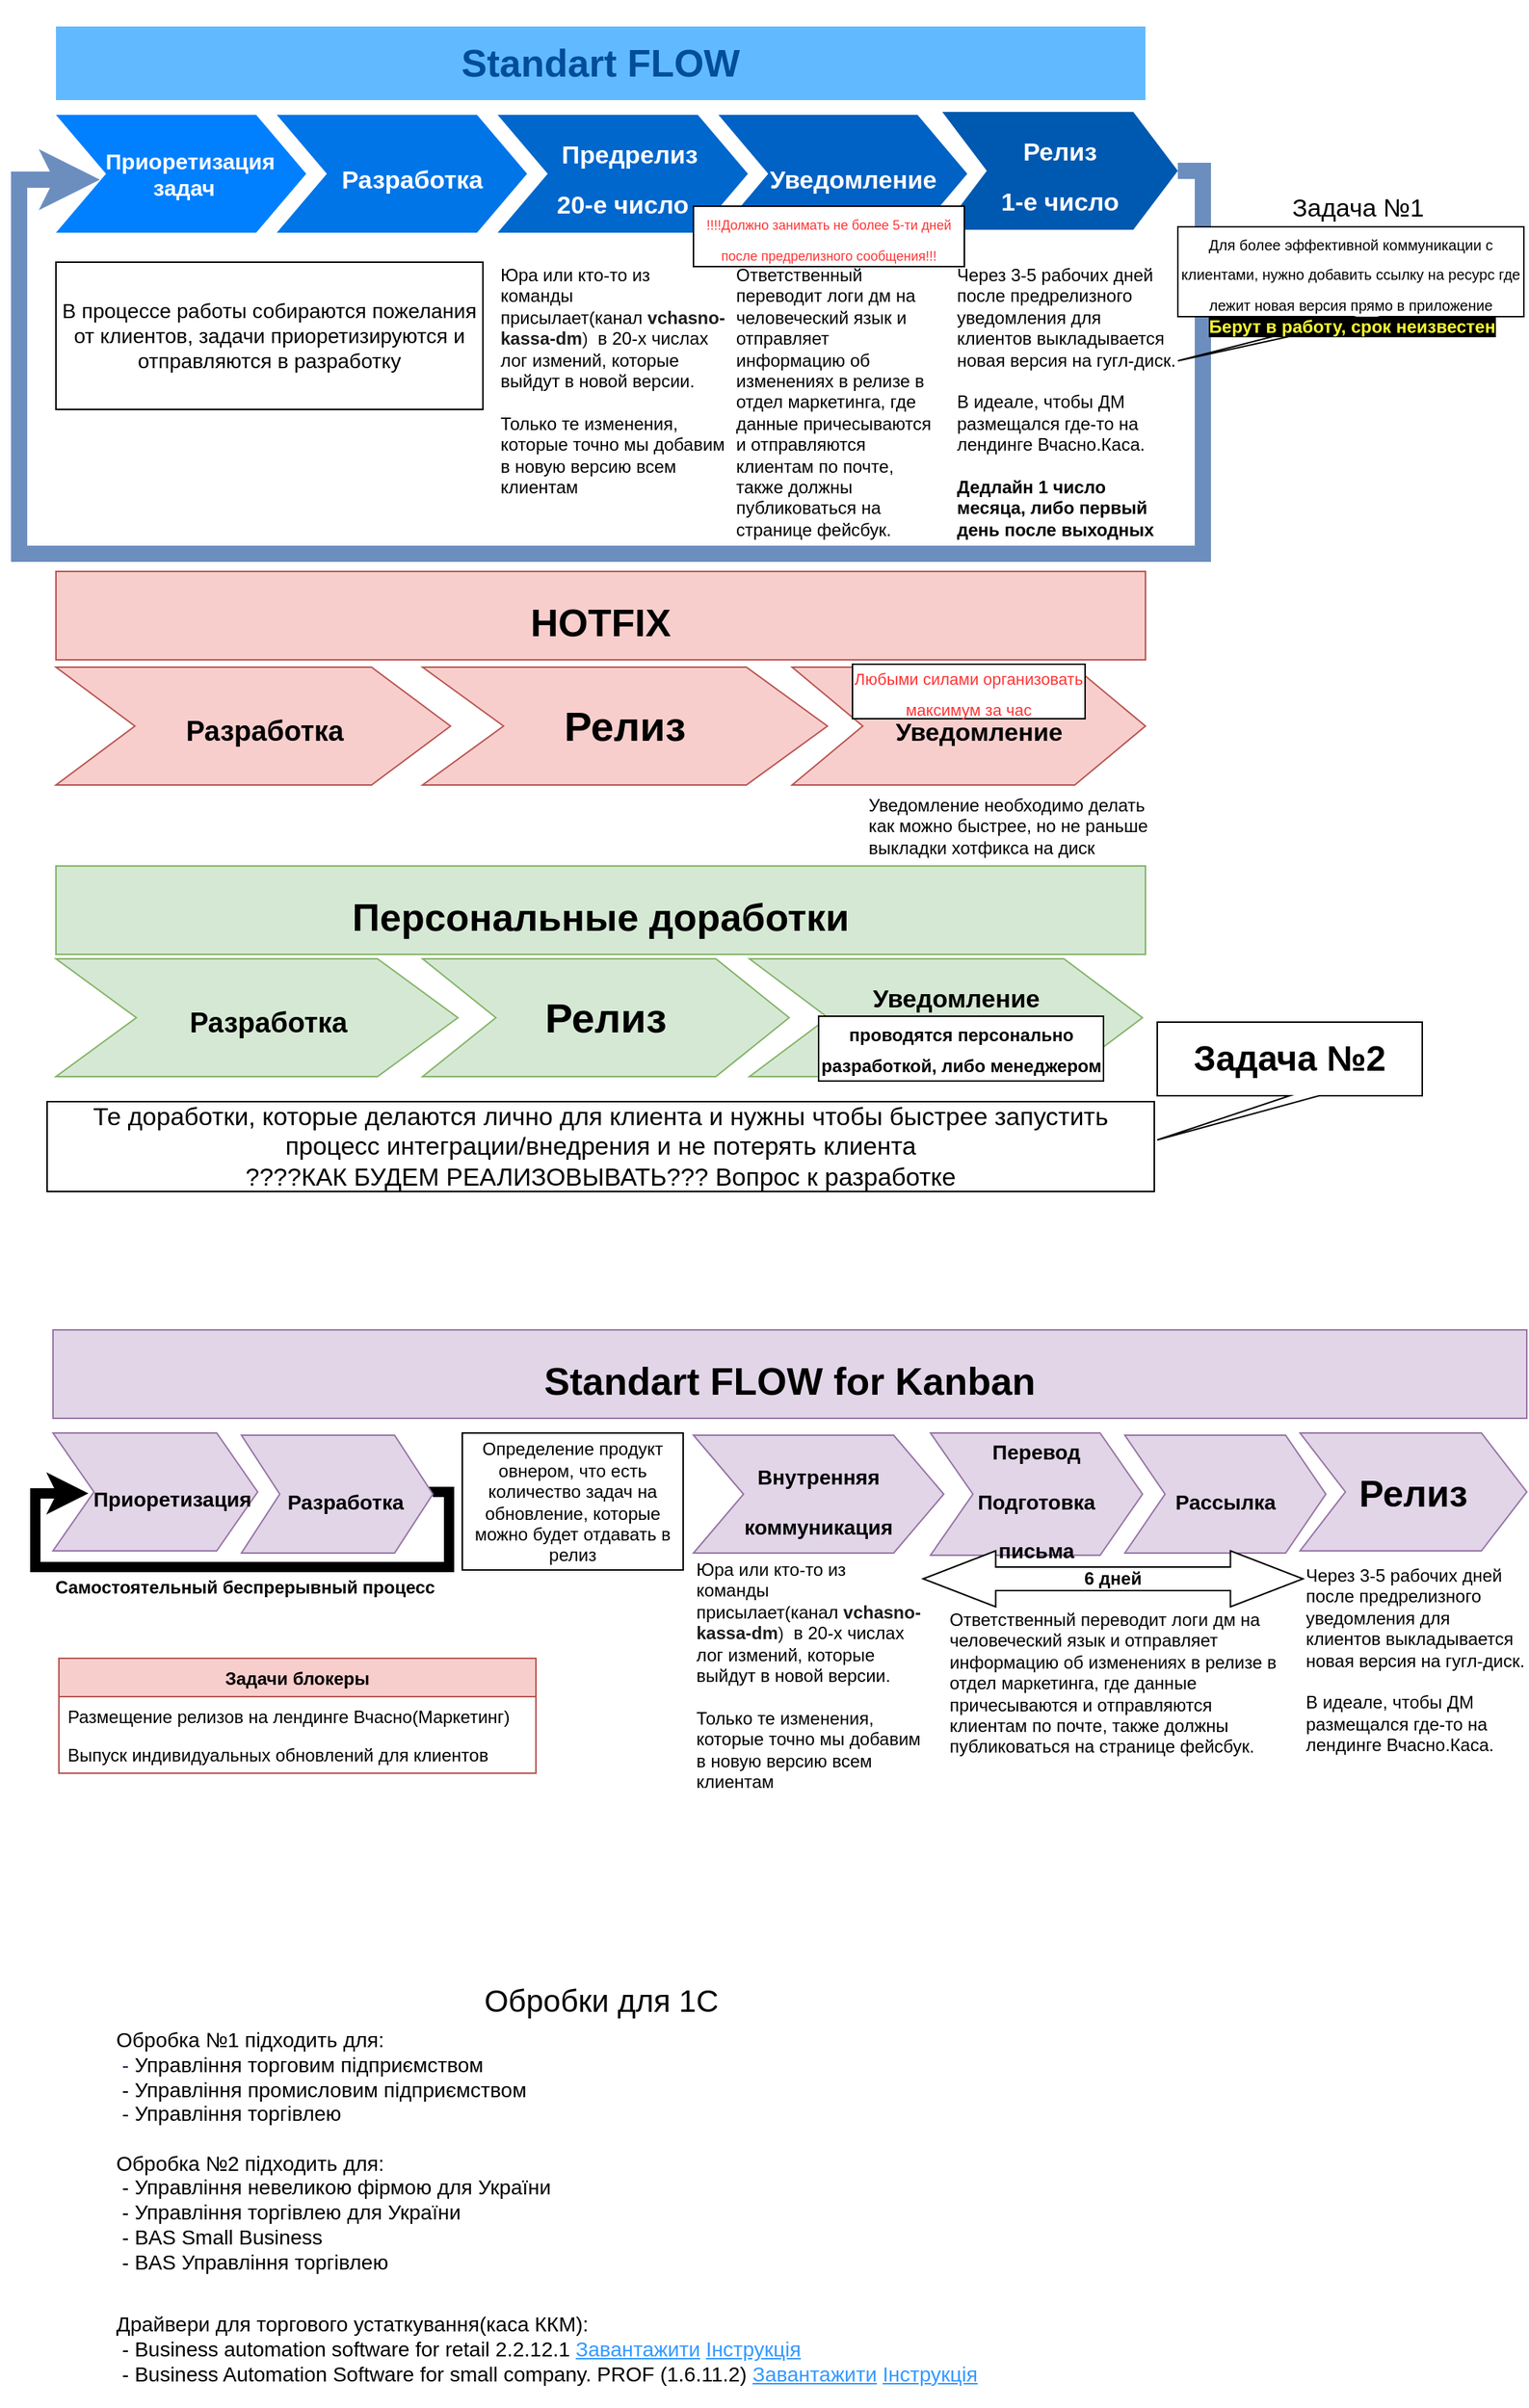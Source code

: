 <mxfile version="14.8.6" type="github">
  <diagram name="Page-1" id="d9b1e647-80fa-b4a2-5024-87a742678bcc">
    <mxGraphModel dx="1474" dy="703" grid="0" gridSize="10" guides="1" tooltips="1" connect="1" arrows="1" fold="1" page="1" pageScale="1" pageWidth="1100" pageHeight="850" background="none" math="0" shadow="0">
      <root>
        <mxCell id="0" />
        <mxCell id="1" parent="0" />
        <mxCell id="57fe6abec08f04cb-1" value="&lt;div style=&quot;font-size: 14px&quot;&gt;&lt;span style=&quot;font-size: 15px&quot;&gt;&lt;b&gt;&amp;nbsp; &amp;nbsp;Приоретизация&lt;br&gt;&amp;nbsp;задач&lt;/b&gt;&lt;/span&gt;&lt;/div&gt;" style="shape=step;whiteSpace=wrap;html=1;fontSize=14;fillColor=#0080FF;fontColor=#FFFFFF;strokeColor=none;align=center;verticalAlign=middle;" parent="1" vertex="1">
          <mxGeometry x="172" y="78" width="170" height="80" as="geometry" />
        </mxCell>
        <mxCell id="57fe6abec08f04cb-2" value="&lt;font size=&quot;1&quot;&gt;&lt;b style=&quot;font-size: 17px&quot;&gt;&amp;nbsp; &amp;nbsp;Разработка&lt;/b&gt;&lt;/font&gt;" style="shape=step;whiteSpace=wrap;html=1;fontSize=28;fillColor=#0075E8;fontColor=#FFFFFF;strokeColor=none;" parent="1" vertex="1">
          <mxGeometry x="322" y="78" width="170" height="80" as="geometry" />
        </mxCell>
        <mxCell id="57fe6abec08f04cb-3" value="&lt;font style=&quot;font-size: 17px&quot;&gt;&lt;b&gt;&amp;nbsp; Предрелиз&lt;br&gt;20-е число&lt;br&gt;&lt;/b&gt;&lt;/font&gt;" style="shape=step;whiteSpace=wrap;html=1;fontSize=28;fillColor=#0067CC;fontColor=#FFFFFF;strokeColor=none;" parent="1" vertex="1">
          <mxGeometry x="472" y="78" width="170" height="80" as="geometry" />
        </mxCell>
        <mxCell id="57fe6abec08f04cb-4" value="&lt;b&gt;&lt;font style=&quot;font-size: 17px&quot;&gt;&amp;nbsp; &amp;nbsp;Уведомление&lt;br&gt;&lt;/font&gt;&lt;/b&gt;" style="shape=step;whiteSpace=wrap;html=1;fontSize=28;fillColor=#0062C4;fontColor=#FFFFFF;strokeColor=none;spacing=0;" parent="1" vertex="1">
          <mxGeometry x="622" y="78" width="169" height="80" as="geometry" />
        </mxCell>
        <mxCell id="HPh8YrP9LHuDdXldecg3-10" style="edgeStyle=orthogonalEdgeStyle;orthogonalLoop=1;jettySize=auto;html=1;fontSize=17;fontStyle=1;strokeWidth=11;fillColor=#dae8fc;strokeColor=#6c8ebf;rounded=0;exitX=1;exitY=0.5;exitDx=0;exitDy=0;entryX=0.176;entryY=0.55;entryDx=0;entryDy=0;entryPerimeter=0;" parent="1" source="57fe6abec08f04cb-5" target="57fe6abec08f04cb-1" edge="1">
          <mxGeometry relative="1" as="geometry">
            <mxPoint x="172" y="114" as="targetPoint" />
            <mxPoint x="953" y="191" as="sourcePoint" />
            <Array as="points">
              <mxPoint x="951" y="116" />
              <mxPoint x="951" y="376" />
              <mxPoint x="147" y="376" />
              <mxPoint x="147" y="122" />
            </Array>
          </mxGeometry>
        </mxCell>
        <mxCell id="57fe6abec08f04cb-5" value="&lt;b style=&quot;font-size: 17px&quot;&gt;Релиз&lt;br&gt;1-е число&lt;br&gt;&lt;/b&gt;" style="shape=step;whiteSpace=wrap;html=1;fontSize=28;fillColor=#0059B0;fontColor=#FFFFFF;strokeColor=none;size=0.189;" parent="1" vertex="1">
          <mxGeometry x="774" y="76" width="160" height="80" as="geometry" />
        </mxCell>
        <mxCell id="57fe6abec08f04cb-7" value="&lt;span style=&quot;font-size: 26px&quot;&gt;Standart FLOW&lt;br&gt;&lt;/span&gt;" style="text;html=1;strokeColor=none;fillColor=#61BAFF;align=center;verticalAlign=bottom;whiteSpace=wrap;fontSize=54;fontStyle=1;fontColor=#004D99;" parent="1" vertex="1">
          <mxGeometry x="172" y="18" width="740" height="50" as="geometry" />
        </mxCell>
        <mxCell id="57fe6abec08f04cb-10" value="&lt;span style=&quot;font-family: &amp;#34;helvetica&amp;#34;&quot;&gt;Юра или кто-то из команды присылает(канал&amp;nbsp;&lt;/span&gt;&lt;span style=&quot;background-color: rgb(255 , 255 , 255) ; color: rgb(29 , 28 , 29) ; font-weight: 900&quot;&gt;vchasno-kassa-dm&lt;/span&gt;&lt;span style=&quot;background-color: rgb(255 , 255 , 255) ; color: rgb(29 , 28 , 29)&quot;&gt;)&lt;/span&gt;&lt;span style=&quot;background-color: rgb(255 , 255 , 255) ; color: rgb(29 , 28 , 29) ; font-weight: 900&quot;&gt;&amp;nbsp;&lt;/span&gt;&lt;span style=&quot;font-family: &amp;#34;helvetica&amp;#34;&quot;&gt;&amp;nbsp;в 20-х числах лог измений, которые выйдут в новой версии.&lt;br&gt;&lt;br&gt;Только те изменения, которые точно мы добавим в новую версию всем клиентам&lt;br&gt;&lt;/span&gt;" style="text;spacingTop=-5;fillColor=#ffffff;whiteSpace=wrap;html=1;align=left;fontSize=12;fontFamily=Helvetica;fillColor=none;strokeColor=none;" parent="1" vertex="1">
          <mxGeometry x="472" y="178" width="140" height="192" as="geometry" />
        </mxCell>
        <mxCell id="57fe6abec08f04cb-11" value="Ответственный переводит логи дм на человеческий язык и отправляет информацию об изменениях в релизе в отдел маркетинга, где данные причесываются и отправляются клиентам по почте, также должны публиковаться на странице фейсбук." style="text;spacingTop=-5;fillColor=#ffffff;whiteSpace=wrap;html=1;align=left;fontSize=12;fontFamily=Helvetica;fillColor=none;strokeColor=none;" parent="1" vertex="1">
          <mxGeometry x="632" y="178" width="140" height="190" as="geometry" />
        </mxCell>
        <mxCell id="57fe6abec08f04cb-12" value="Через 3-5 рабочих дней после предрелизного уведомления для клиентов выкладывается новая версия на гугл-диск.&lt;br&gt;&lt;br&gt;В идеале, чтобы ДМ размещался где-то на лендинге Вчасно.Каса.&lt;br&gt;&lt;br&gt;&lt;b&gt;&lt;font style=&quot;font-size: 12px&quot;&gt;Дедлайн 1 число месяца, либо первый день после выходных&lt;/font&gt;&lt;/b&gt;" style="text;spacingTop=-5;fillColor=#ffffff;whiteSpace=wrap;html=1;align=left;fontSize=12;fontFamily=Helvetica;fillColor=none;strokeColor=none;" parent="1" vertex="1">
          <mxGeometry x="782" y="178" width="152" height="202" as="geometry" />
        </mxCell>
        <mxCell id="HPh8YrP9LHuDdXldecg3-5" value="В процессе работы собираются пожелания от клиентов, задачи приоретизируются и отправляются в разработку" style="rounded=0;whiteSpace=wrap;html=1;fontSize=14;" parent="1" vertex="1">
          <mxGeometry x="172" y="178" width="290" height="100" as="geometry" />
        </mxCell>
        <mxCell id="HPh8YrP9LHuDdXldecg3-12" value="&lt;span style=&quot;font-size: 26px&quot;&gt;HOTFIX&lt;br&gt;&lt;/span&gt;" style="text;html=1;strokeColor=#b85450;fillColor=#f8cecc;align=center;verticalAlign=bottom;whiteSpace=wrap;fontSize=54;fontStyle=1;" parent="1" vertex="1">
          <mxGeometry x="172" y="388" width="740" height="60" as="geometry" />
        </mxCell>
        <mxCell id="HPh8YrP9LHuDdXldecg3-13" value="&lt;font style=&quot;font-size: 19px&quot;&gt;&lt;b&gt;&amp;nbsp; &amp;nbsp;Разработка&lt;/b&gt;&lt;/font&gt;" style="shape=step;whiteSpace=wrap;html=1;fontSize=28;fillColor=#f8cecc;strokeColor=#b85450;" parent="1" vertex="1">
          <mxGeometry x="172" y="453" width="268" height="80" as="geometry" />
        </mxCell>
        <mxCell id="HPh8YrP9LHuDdXldecg3-14" value="&lt;b&gt;&lt;font style=&quot;font-size: 17px&quot;&gt;&amp;nbsp; &amp;nbsp;Уведомление&lt;/font&gt;&lt;/b&gt;" style="shape=step;whiteSpace=wrap;html=1;fontSize=28;fillColor=#f8cecc;strokeColor=#b85450;spacing=0;" parent="1" vertex="1">
          <mxGeometry x="672" y="453" width="240" height="80" as="geometry" />
        </mxCell>
        <mxCell id="HPh8YrP9LHuDdXldecg3-15" value="&lt;b&gt;Релиз&lt;/b&gt;" style="shape=step;whiteSpace=wrap;html=1;fontSize=28;fillColor=#f8cecc;strokeColor=#b85450;" parent="1" vertex="1">
          <mxGeometry x="421" y="453" width="275" height="80" as="geometry" />
        </mxCell>
        <mxCell id="HPh8YrP9LHuDdXldecg3-16" value="Уведомление необходимо делать как можно быстрее, но не раньше выкладки хотфикса на диск" style="text;spacingTop=-5;fillColor=#ffffff;whiteSpace=wrap;html=1;align=left;fontSize=12;fontFamily=Helvetica;fillColor=none;strokeColor=none;" parent="1" vertex="1">
          <mxGeometry x="722" y="538" width="200" height="50" as="geometry" />
        </mxCell>
        <mxCell id="HPh8YrP9LHuDdXldecg3-17" value="&lt;font style=&quot;font-size: 9px&quot; color=&quot;#ff3333&quot;&gt;!!!!Должно занимать не более 5-ти дней после предрелизного сообщения!!!&lt;/font&gt;" style="whiteSpace=wrap;html=1;fontSize=17;" parent="1" vertex="1">
          <mxGeometry x="605" y="140" width="184" height="41" as="geometry" />
        </mxCell>
        <mxCell id="HPh8YrP9LHuDdXldecg3-18" value="&lt;span style=&quot;font-size: 26px&quot;&gt;Персональные доработки&lt;br&gt;&lt;/span&gt;" style="text;html=1;strokeColor=#82b366;fillColor=#d5e8d4;align=center;verticalAlign=bottom;whiteSpace=wrap;fontSize=54;fontStyle=1;" parent="1" vertex="1">
          <mxGeometry x="172" y="588" width="740" height="60" as="geometry" />
        </mxCell>
        <mxCell id="HPh8YrP9LHuDdXldecg3-19" value="&lt;font style=&quot;font-size: 19px&quot;&gt;&lt;b&gt;&amp;nbsp; &amp;nbsp;Разработка&lt;/b&gt;&lt;/font&gt;" style="shape=step;whiteSpace=wrap;html=1;fontSize=28;fillColor=#d5e8d4;strokeColor=#82b366;" parent="1" vertex="1">
          <mxGeometry x="172" y="651" width="273" height="80" as="geometry" />
        </mxCell>
        <mxCell id="HPh8YrP9LHuDdXldecg3-20" value="&lt;b&gt;Релиз&lt;/b&gt;" style="shape=step;whiteSpace=wrap;html=1;fontSize=28;fillColor=#d5e8d4;strokeColor=#82b366;" parent="1" vertex="1">
          <mxGeometry x="421" y="651" width="249" height="80" as="geometry" />
        </mxCell>
        <mxCell id="HPh8YrP9LHuDdXldecg3-21" value="&lt;b&gt;&lt;font&gt;&lt;span style=&quot;font-size: 17px&quot;&gt;&amp;nbsp; &amp;nbsp;Уведомление&lt;/span&gt;&lt;br&gt;&lt;br&gt;&lt;/font&gt;&lt;/b&gt;" style="shape=step;whiteSpace=wrap;html=1;fontSize=28;fillColor=#d5e8d4;strokeColor=#82b366;spacing=0;" parent="1" vertex="1">
          <mxGeometry x="643" y="651" width="267" height="80" as="geometry" />
        </mxCell>
        <mxCell id="HPh8YrP9LHuDdXldecg3-22" value="Те доработки, которые делаются лично для клиента и нужны чтобы быстрее запустить процесс интеграции/внедрения и не потерять клиента&lt;br&gt;????КАК БУДЕМ РЕАЛИЗОВЫВАТЬ??? Вопрос к разработке" style="whiteSpace=wrap;html=1;fontSize=17;" parent="1" vertex="1">
          <mxGeometry x="166" y="748" width="752" height="61" as="geometry" />
        </mxCell>
        <mxCell id="HPh8YrP9LHuDdXldecg3-23" value="&lt;font style=&quot;font-size: 11px&quot; color=&quot;#ff3333&quot;&gt;Любыми силами организовать максимум за час&lt;/font&gt;" style="whiteSpace=wrap;html=1;fontSize=17;" parent="1" vertex="1">
          <mxGeometry x="713" y="451" width="158" height="37" as="geometry" />
        </mxCell>
        <mxCell id="HPh8YrP9LHuDdXldecg3-25" value="&lt;font color=&quot;#000000&quot; style=&quot;font-size: 10px&quot;&gt;Для более эффективной коммуникации с клиентами, нужно добавить ссылку на ресурс где лежит новая версия прямо в приложение&lt;/font&gt;" style="shape=callout;whiteSpace=wrap;html=1;perimeter=calloutPerimeter;fontSize=17;fontColor=#FF3333;position2=0;" parent="1" vertex="1">
          <mxGeometry x="934" y="154" width="235" height="91" as="geometry" />
        </mxCell>
        <mxCell id="HPh8YrP9LHuDdXldecg3-26" value="&lt;font color=&quot;#000000&quot;&gt;Задача №1&lt;/font&gt;" style="text;html=1;align=center;verticalAlign=middle;resizable=0;points=[];autosize=1;fontSize=17;fontColor=#FF3333;" parent="1" vertex="1">
          <mxGeometry x="1006" y="130" width="99" height="24" as="geometry" />
        </mxCell>
        <mxCell id="HPh8YrP9LHuDdXldecg3-28" value="&lt;b style=&quot;color: rgb(0 , 0 , 0) ; font-size: 24px&quot;&gt;Задача №2&lt;/b&gt;" style="shape=callout;whiteSpace=wrap;html=1;perimeter=calloutPerimeter;fontSize=17;fontColor=#FF3333;position2=0;" parent="1" vertex="1">
          <mxGeometry x="920" y="694" width="180" height="80" as="geometry" />
        </mxCell>
        <mxCell id="HPh8YrP9LHuDdXldecg3-29" value="&lt;b style=&quot;color: rgb(0 , 0 , 0)&quot;&gt;&lt;font style=&quot;font-size: 12px&quot;&gt;проводятся персонально разработкой, либо менеджером&lt;/font&gt;&lt;/b&gt;" style="rounded=0;whiteSpace=wrap;html=1;fontSize=17;fontColor=#FF3333;" parent="1" vertex="1">
          <mxGeometry x="690" y="690" width="193.5" height="44" as="geometry" />
        </mxCell>
        <mxCell id="56e9k1VHSmVonkdyJKSb-1" value="&lt;font color=&quot;#ffff33&quot;&gt;&lt;b style=&quot;background-color: rgb(0 , 0 , 0)&quot;&gt;Берут в работу, срок неизвестен&lt;/b&gt;&lt;/font&gt;" style="text;html=1;align=center;verticalAlign=middle;resizable=0;points=[];autosize=1;strokeColor=none;shadow=0;" vertex="1" parent="1">
          <mxGeometry x="949.5" y="213" width="204" height="18" as="geometry" />
        </mxCell>
        <mxCell id="56e9k1VHSmVonkdyJKSb-3" value="&lt;span style=&quot;font-size: 26px&quot;&gt;Standart FLOW for Kanban&lt;br&gt;&lt;/span&gt;" style="text;html=1;strokeColor=#9673a6;fillColor=#e1d5e7;align=center;verticalAlign=bottom;whiteSpace=wrap;fontSize=54;fontStyle=1;" vertex="1" parent="1">
          <mxGeometry x="170" y="903" width="1001" height="60" as="geometry" />
        </mxCell>
        <mxCell id="56e9k1VHSmVonkdyJKSb-4" value="&lt;b&gt;&lt;font style=&quot;font-size: 14px&quot;&gt;&amp;nbsp; &amp;nbsp; &amp;nbsp; Приоретизация&lt;/font&gt;&lt;/b&gt;" style="shape=step;whiteSpace=wrap;html=1;fontSize=28;fillColor=#e1d5e7;strokeColor=#9673a6;" vertex="1" parent="1">
          <mxGeometry x="170" y="973" width="139" height="80" as="geometry" />
        </mxCell>
        <mxCell id="56e9k1VHSmVonkdyJKSb-5" value="&lt;span style=&quot;font-size: 14px&quot;&gt;&lt;b&gt;Внутренняя&lt;br&gt;коммуникация&lt;br&gt;&lt;/b&gt;&lt;/span&gt;" style="shape=step;whiteSpace=wrap;html=1;fontSize=28;fillColor=#e1d5e7;strokeColor=#9673a6;spacing=0;" vertex="1" parent="1">
          <mxGeometry x="605" y="974.5" width="170" height="80" as="geometry" />
        </mxCell>
        <mxCell id="56e9k1VHSmVonkdyJKSb-6" value="&lt;b&gt;&lt;font style=&quot;font-size: 25px&quot;&gt;Релиз&lt;/font&gt;&lt;/b&gt;" style="shape=step;whiteSpace=wrap;html=1;fontSize=28;fillColor=#e1d5e7;strokeColor=#9673a6;" vertex="1" parent="1">
          <mxGeometry x="1017" y="973" width="154" height="80" as="geometry" />
        </mxCell>
        <mxCell id="56e9k1VHSmVonkdyJKSb-9" style="edgeStyle=orthogonalEdgeStyle;rounded=0;orthogonalLoop=1;jettySize=auto;html=1;exitX=1;exitY=0.5;exitDx=0;exitDy=0;entryX=0.173;entryY=0.513;entryDx=0;entryDy=0;entryPerimeter=0;strokeWidth=7;" edge="1" parent="1" source="56e9k1VHSmVonkdyJKSb-8" target="56e9k1VHSmVonkdyJKSb-4">
          <mxGeometry relative="1" as="geometry">
            <Array as="points">
              <mxPoint x="428" y="1013" />
              <mxPoint x="439" y="1013" />
              <mxPoint x="439" y="1064" />
              <mxPoint x="158" y="1064" />
              <mxPoint x="158" y="1014" />
            </Array>
          </mxGeometry>
        </mxCell>
        <mxCell id="56e9k1VHSmVonkdyJKSb-8" value="&lt;font size=&quot;1&quot;&gt;&lt;b style=&quot;font-size: 14px&quot;&gt;&amp;nbsp; &amp;nbsp;Разработка&lt;/b&gt;&lt;/font&gt;" style="shape=step;whiteSpace=wrap;html=1;fontSize=28;fillColor=#e1d5e7;strokeColor=#9673a6;" vertex="1" parent="1">
          <mxGeometry x="298" y="974.5" width="130" height="80" as="geometry" />
        </mxCell>
        <mxCell id="56e9k1VHSmVonkdyJKSb-11" value="&lt;b&gt;Самостоятельный беспрерывный процесс&lt;/b&gt;" style="text;html=1;align=center;verticalAlign=middle;resizable=0;points=[];autosize=1;strokeColor=none;" vertex="1" parent="1">
          <mxGeometry x="166" y="1069" width="268" height="18" as="geometry" />
        </mxCell>
        <mxCell id="56e9k1VHSmVonkdyJKSb-24" value="&lt;span style=&quot;font-size: 14px&quot;&gt;&lt;b style=&quot;line-height: 110%&quot;&gt;Перевод&lt;br&gt;Подготовка &lt;br&gt;письма&lt;br&gt;&lt;/b&gt;&lt;/span&gt;" style="shape=step;whiteSpace=wrap;html=1;fontSize=28;fillColor=#e1d5e7;strokeColor=#9673a6;spacing=0;" vertex="1" parent="1">
          <mxGeometry x="766" y="973" width="144" height="83" as="geometry" />
        </mxCell>
        <mxCell id="56e9k1VHSmVonkdyJKSb-25" value="&lt;span style=&quot;font-size: 14px&quot;&gt;&lt;b&gt;Рассылка&lt;br&gt;&lt;/b&gt;&lt;/span&gt;" style="shape=step;whiteSpace=wrap;html=1;fontSize=28;fillColor=#e1d5e7;strokeColor=#9673a6;spacing=0;" vertex="1" parent="1">
          <mxGeometry x="898" y="974.5" width="136.5" height="80" as="geometry" />
        </mxCell>
        <mxCell id="56e9k1VHSmVonkdyJKSb-29" value="&lt;b&gt;6 дней&lt;/b&gt;" style="shape=doubleArrow;whiteSpace=wrap;html=1;arrowWidth=0.421;arrowSize=0.191;shadow=0;" vertex="1" parent="1">
          <mxGeometry x="761" y="1053" width="258" height="38" as="geometry" />
        </mxCell>
        <mxCell id="56e9k1VHSmVonkdyJKSb-31" value="Определение продукт овнером, что есть количество задач на обновление, которые можно будет отдавать в релиз" style="rounded=0;whiteSpace=wrap;html=1;shadow=0;" vertex="1" parent="1">
          <mxGeometry x="448" y="973" width="150" height="93" as="geometry" />
        </mxCell>
        <mxCell id="56e9k1VHSmVonkdyJKSb-32" value="&lt;span style=&quot;font-family: &amp;#34;helvetica&amp;#34;&quot;&gt;Юра или кто-то из команды присылает(канал&amp;nbsp;&lt;/span&gt;&lt;span style=&quot;background-color: rgb(255 , 255 , 255) ; color: rgb(29 , 28 , 29) ; font-weight: 900&quot;&gt;vchasno-kassa-dm&lt;/span&gt;&lt;span style=&quot;background-color: rgb(255 , 255 , 255) ; color: rgb(29 , 28 , 29)&quot;&gt;)&lt;/span&gt;&lt;span style=&quot;background-color: rgb(255 , 255 , 255) ; color: rgb(29 , 28 , 29) ; font-weight: 900&quot;&gt;&amp;nbsp;&lt;/span&gt;&lt;span style=&quot;font-family: &amp;#34;helvetica&amp;#34;&quot;&gt;&amp;nbsp;в 20-х числах лог измений, которые выйдут в новой версии.&lt;br&gt;&lt;br&gt;Только те изменения, которые точно мы добавим в новую версию всем клиентам&lt;br&gt;&lt;/span&gt;" style="text;spacingTop=-5;fillColor=#ffffff;whiteSpace=wrap;html=1;align=left;fontSize=12;fontFamily=Helvetica;fillColor=none;strokeColor=none;" vertex="1" parent="1">
          <mxGeometry x="605" y="1057" width="140" height="192" as="geometry" />
        </mxCell>
        <mxCell id="56e9k1VHSmVonkdyJKSb-33" value="Ответственный переводит логи дм на человеческий язык и отправляет информацию об изменениях в релизе в отдел маркетинга, где данные причесываются и отправляются клиентам по почте, также должны публиковаться на странице фейсбук." style="text;spacingTop=-5;fillColor=#ffffff;whiteSpace=wrap;html=1;align=left;fontSize=12;fontFamily=Helvetica;fillColor=none;strokeColor=none;" vertex="1" parent="1">
          <mxGeometry x="777" y="1091" width="231" height="118" as="geometry" />
        </mxCell>
        <mxCell id="56e9k1VHSmVonkdyJKSb-36" value="Через 3-5 рабочих дней после предрелизного уведомления для клиентов выкладывается новая версия на гугл-диск.&lt;br&gt;&lt;br&gt;В идеале, чтобы ДМ размещался где-то на лендинге Вчасно.Каса.&lt;br&gt;" style="text;spacingTop=-5;fillColor=#ffffff;whiteSpace=wrap;html=1;align=left;fontSize=12;fontFamily=Helvetica;fillColor=none;strokeColor=none;" vertex="1" parent="1">
          <mxGeometry x="1019" y="1061" width="152" height="135" as="geometry" />
        </mxCell>
        <mxCell id="56e9k1VHSmVonkdyJKSb-37" value="Задачи блокеры" style="swimlane;fontStyle=1;childLayout=stackLayout;horizontal=1;startSize=26;horizontalStack=0;resizeParent=1;resizeParentMax=0;resizeLast=0;collapsible=1;marginBottom=0;shadow=0;fillColor=#f8cecc;strokeColor=#b85450;" vertex="1" parent="1">
          <mxGeometry x="174" y="1126" width="324" height="78" as="geometry" />
        </mxCell>
        <mxCell id="56e9k1VHSmVonkdyJKSb-38" value="Размещение релизов на лендинге Вчасно(Маркетинг)" style="text;strokeColor=none;fillColor=none;align=left;verticalAlign=top;spacingLeft=4;spacingRight=4;overflow=hidden;rotatable=0;points=[[0,0.5],[1,0.5]];portConstraint=eastwest;" vertex="1" parent="56e9k1VHSmVonkdyJKSb-37">
          <mxGeometry y="26" width="324" height="26" as="geometry" />
        </mxCell>
        <mxCell id="56e9k1VHSmVonkdyJKSb-39" value="Выпуск индивидуальных обновлений для клиентов" style="text;strokeColor=none;fillColor=none;align=left;verticalAlign=top;spacingLeft=4;spacingRight=4;overflow=hidden;rotatable=0;points=[[0,0.5],[1,0.5]];portConstraint=eastwest;" vertex="1" parent="56e9k1VHSmVonkdyJKSb-37">
          <mxGeometry y="52" width="324" height="26" as="geometry" />
        </mxCell>
        <mxCell id="56e9k1VHSmVonkdyJKSb-54" value="&lt;font style=&quot;font-size: 21px&quot;&gt;Обробки для 1С&lt;/font&gt;" style="text;html=1;align=center;verticalAlign=middle;resizable=0;points=[];autosize=1;strokeColor=none;" vertex="1" parent="1">
          <mxGeometry x="457.5" y="1347" width="169" height="21" as="geometry" />
        </mxCell>
        <mxCell id="56e9k1VHSmVonkdyJKSb-55" value="&lt;p style=&quot;font-size: 14px&quot;&gt;Обробка №1 підходить для:&lt;br&gt;&lt;span style=&quot;color: rgb(23 , 43 , 77) ; font-family: , &amp;#34;blinkmacsystemfont&amp;#34; , &amp;#34;segoe ui&amp;#34; , &amp;#34;roboto&amp;#34; , &amp;#34;noto sans&amp;#34; , &amp;#34;ubuntu&amp;#34; , &amp;#34;droid sans&amp;#34; , &amp;#34;helvetica neue&amp;#34; , sans-serif ; font-size: 14px ; background-color: rgb(255 , 255 , 255)&quot;&gt;&amp;nbsp;- &lt;/span&gt;&lt;span style=&quot;background-color: rgb(255 , 255 , 255)&quot;&gt;Управління торговим підприємством&lt;br&gt;&lt;/span&gt;&lt;span style=&quot;background-color: rgb(255 , 255 , 255)&quot;&gt;&amp;nbsp;- Управління промисловим підприємством&lt;br&gt;&lt;/span&gt;&amp;nbsp;- Управління торгівлею&lt;/p&gt;" style="text;html=1;align=left;verticalAlign=middle;resizable=0;points=[];autosize=1;strokeColor=none;" vertex="1" parent="1">
          <mxGeometry x="210.5" y="1366" width="289" height="88" as="geometry" />
        </mxCell>
        <mxCell id="56e9k1VHSmVonkdyJKSb-56" value="&lt;p&gt;&lt;font style=&quot;font-size: 14px&quot;&gt;Обробка №2 підходить для:&lt;br&gt;&lt;/font&gt;&lt;font style=&quot;font-size: 14px&quot;&gt;&lt;span style=&quot;background-color: rgb(255 , 255 , 255)&quot;&gt;&amp;nbsp;- Управління невеликою фірмою для України&lt;br&gt;&lt;/span&gt;&lt;/font&gt;&lt;font style=&quot;font-size: 14px&quot;&gt;&lt;span style=&quot;background-color: rgb(255 , 255 , 255)&quot;&gt;&amp;nbsp;- Управління торгівлею для України&lt;br&gt;&lt;/span&gt;&lt;/font&gt;&lt;font style=&quot;font-size: 14px&quot;&gt;&lt;span style=&quot;background-color: rgb(255 , 255 , 255)&quot;&gt;&amp;nbsp;- BAS Small Business&lt;br&gt;&lt;/span&gt;&lt;/font&gt;&lt;font style=&quot;font-size: 14px&quot;&gt;&lt;span style=&quot;background-color: rgb(255 , 255 , 255)&quot;&gt;&amp;nbsp;- BAS Управління торгівлею&lt;/span&gt;&lt;/font&gt;&lt;/p&gt;" style="text;html=1;align=left;verticalAlign=middle;resizable=0;points=[];autosize=1;strokeColor=none;" vertex="1" parent="1">
          <mxGeometry x="210.5" y="1450" width="305" height="103" as="geometry" />
        </mxCell>
        <mxCell id="56e9k1VHSmVonkdyJKSb-57" value="&lt;p style=&quot;font-size: 14px&quot;&gt;Драйвери для торгового устаткування(каса ККМ):&lt;br&gt;&lt;span style=&quot;background-color: rgb(255 , 255 , 255)&quot;&gt;&amp;nbsp;- Business automation software for retail 2.2.12.1 &lt;font color=&quot;#3399ff&quot;&gt;&lt;u&gt;Завантажити&lt;/u&gt; &lt;u&gt;Інструкція&lt;/u&gt;&lt;/font&gt;&lt;br&gt;&lt;/span&gt;&lt;span style=&quot;background-color: rgb(255 , 255 , 255)&quot;&gt;&amp;nbsp;- Business Automation Software for small company. PROF (1.6.11.2) &lt;font color=&quot;#3399ff&quot;&gt;&lt;u&gt;Завантажити&lt;/u&gt; &lt;u&gt;Інструкція&lt;/u&gt;&lt;/font&gt;&lt;/span&gt;&lt;/p&gt;" style="text;html=1;align=left;verticalAlign=middle;resizable=0;points=[];autosize=1;strokeColor=none;" vertex="1" parent="1">
          <mxGeometry x="210.5" y="1558" width="595" height="74" as="geometry" />
        </mxCell>
      </root>
    </mxGraphModel>
  </diagram>
</mxfile>
